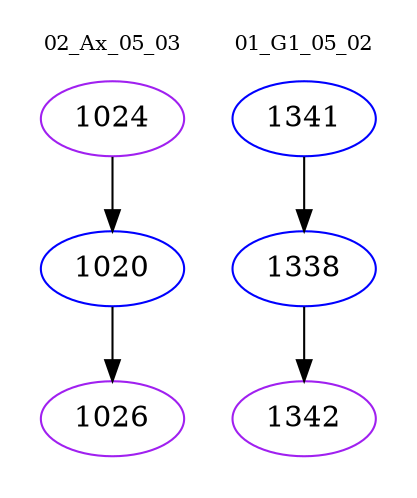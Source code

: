 digraph{
subgraph cluster_0 {
color = white
label = "02_Ax_05_03";
fontsize=10;
T0_1024 [label="1024", color="purple"]
T0_1024 -> T0_1020 [color="black"]
T0_1020 [label="1020", color="blue"]
T0_1020 -> T0_1026 [color="black"]
T0_1026 [label="1026", color="purple"]
}
subgraph cluster_1 {
color = white
label = "01_G1_05_02";
fontsize=10;
T1_1341 [label="1341", color="blue"]
T1_1341 -> T1_1338 [color="black"]
T1_1338 [label="1338", color="blue"]
T1_1338 -> T1_1342 [color="black"]
T1_1342 [label="1342", color="purple"]
}
}
